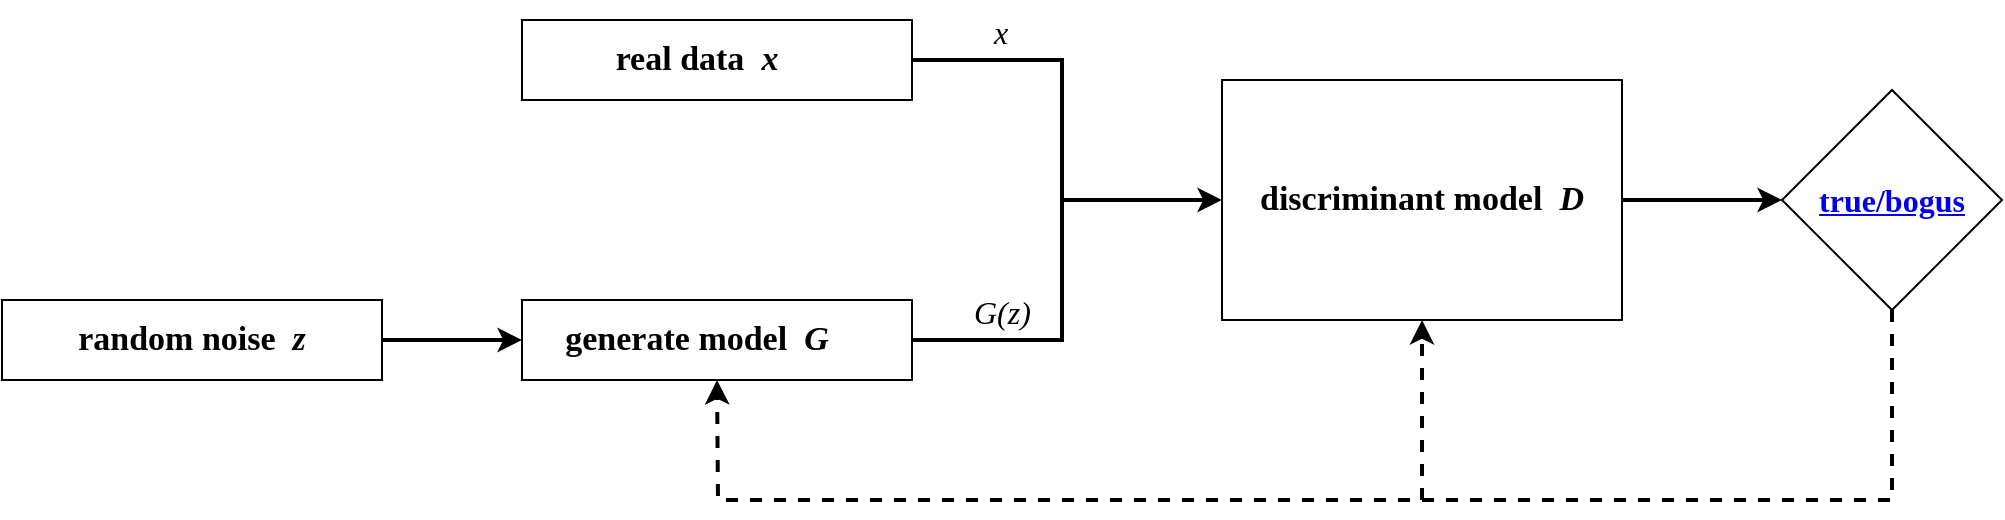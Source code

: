 <mxfile version="20.1.4" type="github">
  <diagram id="MI_aX4Lx9Gvgs7MbRMzF" name="第 1 页">
    <mxGraphModel dx="1351" dy="796" grid="1" gridSize="10" guides="1" tooltips="1" connect="1" arrows="1" fold="1" page="1" pageScale="1" pageWidth="827" pageHeight="1169" math="0" shadow="0">
      <root>
        <mxCell id="0" />
        <mxCell id="1" parent="0" />
        <mxCell id="-TxARX12ypGmGwLwUp6q-14" value="G(z)" style="text;strokeColor=none;fillColor=none;align=left;verticalAlign=middle;spacingLeft=4;spacingRight=4;overflow=hidden;points=[[0,0.5],[1,0.5]];portConstraint=eastwest;rotatable=0;fontFamily=Times New Roman;fontSize=16;fontColor=#000000;fontStyle=2" vertex="1" parent="1">
          <mxGeometry x="530" y="260" width="40" height="30" as="geometry" />
        </mxCell>
        <mxCell id="-TxARX12ypGmGwLwUp6q-6" style="edgeStyle=orthogonalEdgeStyle;rounded=0;orthogonalLoop=1;jettySize=auto;html=1;fontFamily=Times New Roman;fontSize=16;fontColor=#000000;strokeWidth=2;" edge="1" parent="1" source="-TxARX12ypGmGwLwUp6q-1" target="-TxARX12ypGmGwLwUp6q-2">
          <mxGeometry relative="1" as="geometry" />
        </mxCell>
        <mxCell id="-TxARX12ypGmGwLwUp6q-1" value="&lt;font face=&quot;Times New Roman&quot; style=&quot;&quot;&gt;&lt;span style=&quot;font-size: 17px;&quot;&gt;&lt;b&gt;random noise&amp;nbsp;&amp;nbsp;&lt;i&gt;z&lt;/i&gt;&lt;/b&gt;&lt;/span&gt;&lt;/font&gt;" style="rounded=0;whiteSpace=wrap;html=1;" vertex="1" parent="1">
          <mxGeometry x="50" y="270" width="190" height="40" as="geometry" />
        </mxCell>
        <mxCell id="-TxARX12ypGmGwLwUp6q-2" value="&lt;ul style=&quot;box-sizing: border-box; border: 0px solid currentcolor; --tw-border-spacing-x: 0; --tw-border-spacing-y: 0; --tw-translate-x: 0; --tw-translate-y: 0; --tw-rotate: 0; --tw-skew-x: 0; --tw-skew-y: 0; --tw-scale-x: 1; --tw-scale-y: 1; --tw-pan-x: ; --tw-pan-y: ; --tw-pinch-zoom: ; --tw-scroll-snap-strictness: proximity; --tw-ordinal: ; --tw-slashed-zero: ; --tw-numeric-figure: ; --tw-numeric-spacing: ; --tw-numeric-fraction: ; --tw-ring-inset: ; --tw-ring-offset-width: 0px; --tw-ring-offset-color: #fff; --tw-ring-color: rgb(59 130 246 / 0.5); --tw-ring-offset-shadow: 0 0 #0000; --tw-ring-shadow: 0 0 #0000; --tw-shadow: 0 0 #0000; --tw-shadow-colored: 0 0 #0000; --tw-blur: ; --tw-brightness: ; --tw-contrast: ; --tw-grayscale: ; --tw-hue-rotate: ; --tw-invert: ; --tw-saturate: ; --tw-sepia: ; --tw-drop-shadow: ; --tw-backdrop-blur: ; --tw-backdrop-brightness: ; --tw-backdrop-contrast: ; --tw-backdrop-grayscale: ; --tw-backdrop-hue-rotate: ; --tw-backdrop-invert: ; --tw-backdrop-opacity: ; --tw-backdrop-saturate: ; --tw-backdrop-sepia: ; list-style: none; margin: 0px; padding: 0px; caret-color: rgb(0, 0, 0); text-size-adjust: auto;&quot; aria-labelledby=&quot;alternatives-heading&quot;&gt;&lt;li style=&quot;box-sizing: border-box; border: 0px solid currentcolor; --tw-border-spacing-x: 0; --tw-border-spacing-y: 0; --tw-translate-x: 0; --tw-translate-y: 0; --tw-rotate: 0; --tw-skew-x: 0; --tw-skew-y: 0; --tw-scale-x: 1; --tw-scale-y: 1; --tw-pan-x: ; --tw-pan-y: ; --tw-pinch-zoom: ; --tw-scroll-snap-strictness: proximity; --tw-ordinal: ; --tw-slashed-zero: ; --tw-numeric-figure: ; --tw-numeric-spacing: ; --tw-numeric-fraction: ; --tw-ring-inset: ; --tw-ring-offset-width: 0px; --tw-ring-offset-color: #fff; --tw-ring-color: rgb(59 130 246 / 0.5); --tw-ring-offset-shadow: 0 0 #0000; --tw-ring-shadow: 0 0 #0000; --tw-shadow: 0 0 #0000; --tw-shadow-colored: 0 0 #0000; --tw-blur: ; --tw-brightness: ; --tw-contrast: ; --tw-grayscale: ; --tw-hue-rotate: ; --tw-invert: ; --tw-saturate: ; --tw-sepia: ; --tw-drop-shadow: ; --tw-backdrop-blur: ; --tw-backdrop-brightness: ; --tw-backdrop-contrast: ; --tw-backdrop-grayscale: ; --tw-backdrop-hue-rotate: ; --tw-backdrop-invert: ; --tw-backdrop-opacity: ; --tw-backdrop-saturate: ; --tw-backdrop-sepia: ; padding-left: 15px; padding-right: 40px; margin-left: 5px; margin-right: 0px; pointer-events: initial; cursor: initial; list-style-type: none;&quot; class=&quot;lmt__translations_as_text__item&quot;&gt;&lt;font face=&quot;Times New Roman&quot; style=&quot;font-size: 17px;&quot;&gt;&lt;b&gt;generate model&amp;nbsp;&amp;nbsp;&lt;i&gt;G&lt;/i&gt;&lt;/b&gt;&lt;/font&gt;&lt;/li&gt;&lt;/ul&gt;" style="rounded=0;whiteSpace=wrap;html=1;align=center;" vertex="1" parent="1">
          <mxGeometry x="310" y="270" width="195" height="40" as="geometry" />
        </mxCell>
        <mxCell id="-TxARX12ypGmGwLwUp6q-3" value="&lt;ul style=&quot;box-sizing: border-box; border: 0px solid currentcolor; --tw-border-spacing-x: 0; --tw-border-spacing-y: 0; --tw-translate-x: 0; --tw-translate-y: 0; --tw-rotate: 0; --tw-skew-x: 0; --tw-skew-y: 0; --tw-scale-x: 1; --tw-scale-y: 1; --tw-pan-x: ; --tw-pan-y: ; --tw-pinch-zoom: ; --tw-scroll-snap-strictness: proximity; --tw-ordinal: ; --tw-slashed-zero: ; --tw-numeric-figure: ; --tw-numeric-spacing: ; --tw-numeric-fraction: ; --tw-ring-inset: ; --tw-ring-offset-width: 0px; --tw-ring-offset-color: #fff; --tw-ring-color: rgb(59 130 246 / 0.5); --tw-ring-offset-shadow: 0 0 #0000; --tw-ring-shadow: 0 0 #0000; --tw-shadow: 0 0 #0000; --tw-shadow-colored: 0 0 #0000; --tw-blur: ; --tw-brightness: ; --tw-contrast: ; --tw-grayscale: ; --tw-hue-rotate: ; --tw-invert: ; --tw-saturate: ; --tw-sepia: ; --tw-drop-shadow: ; --tw-backdrop-blur: ; --tw-backdrop-brightness: ; --tw-backdrop-contrast: ; --tw-backdrop-grayscale: ; --tw-backdrop-hue-rotate: ; --tw-backdrop-invert: ; --tw-backdrop-opacity: ; --tw-backdrop-saturate: ; --tw-backdrop-sepia: ; list-style: none; margin: 0px; padding: 0px; caret-color: rgb(0, 0, 0); text-size-adjust: auto;&quot; aria-labelledby=&quot;alternatives-heading&quot;&gt;&lt;li style=&quot;box-sizing: border-box; border: 0px solid currentcolor; --tw-border-spacing-x: 0; --tw-border-spacing-y: 0; --tw-translate-x: 0; --tw-translate-y: 0; --tw-rotate: 0; --tw-skew-x: 0; --tw-skew-y: 0; --tw-scale-x: 1; --tw-scale-y: 1; --tw-pan-x: ; --tw-pan-y: ; --tw-pinch-zoom: ; --tw-scroll-snap-strictness: proximity; --tw-ordinal: ; --tw-slashed-zero: ; --tw-numeric-figure: ; --tw-numeric-spacing: ; --tw-numeric-fraction: ; --tw-ring-inset: ; --tw-ring-offset-width: 0px; --tw-ring-offset-color: #fff; --tw-ring-color: rgb(59 130 246 / 0.5); --tw-ring-offset-shadow: 0 0 #0000; --tw-ring-shadow: 0 0 #0000; --tw-shadow: 0 0 #0000; --tw-shadow-colored: 0 0 #0000; --tw-blur: ; --tw-brightness: ; --tw-contrast: ; --tw-grayscale: ; --tw-hue-rotate: ; --tw-invert: ; --tw-saturate: ; --tw-sepia: ; --tw-drop-shadow: ; --tw-backdrop-blur: ; --tw-backdrop-brightness: ; --tw-backdrop-contrast: ; --tw-backdrop-grayscale: ; --tw-backdrop-hue-rotate: ; --tw-backdrop-invert: ; --tw-backdrop-opacity: ; --tw-backdrop-saturate: ; --tw-backdrop-sepia: ; padding-left: 15px; padding-right: 40px; margin-left: 5px; margin-right: 0px; pointer-events: initial; cursor: initial; list-style-type: none;&quot; class=&quot;lmt__translations_as_text__item&quot;&gt;&lt;font face=&quot;Times New Roman&quot;&gt;&lt;span style=&quot;font-size: 17px;&quot;&gt;&lt;b&gt;real data&amp;nbsp;&amp;nbsp;&lt;i&gt;x&lt;/i&gt;&lt;/b&gt;&lt;/span&gt;&lt;/font&gt;&lt;/li&gt;&lt;/ul&gt;" style="rounded=0;whiteSpace=wrap;html=1;align=center;" vertex="1" parent="1">
          <mxGeometry x="310" y="130" width="195" height="40" as="geometry" />
        </mxCell>
        <mxCell id="-TxARX12ypGmGwLwUp6q-12" style="edgeStyle=orthogonalEdgeStyle;rounded=0;orthogonalLoop=1;jettySize=auto;html=1;entryX=0;entryY=0.5;entryDx=0;entryDy=0;fontFamily=Times New Roman;fontSize=16;fontColor=#000000;strokeWidth=2;" edge="1" parent="1" source="-TxARX12ypGmGwLwUp6q-4" target="-TxARX12ypGmGwLwUp6q-5">
          <mxGeometry relative="1" as="geometry" />
        </mxCell>
        <mxCell id="-TxARX12ypGmGwLwUp6q-4" value="&lt;b&gt;discriminant model&amp;nbsp; &lt;i&gt;D&lt;/i&gt;&lt;/b&gt;" style="rounded=0;whiteSpace=wrap;html=1;fontFamily=Times New Roman;fontSize=17;" vertex="1" parent="1">
          <mxGeometry x="660" y="160" width="200" height="120" as="geometry" />
        </mxCell>
        <mxCell id="-TxARX12ypGmGwLwUp6q-5" value="&lt;a style=&quot;box-sizing: border-box; border: 0px solid currentcolor; --tw-border-spacing-x: 0; --tw-border-spacing-y: 0; --tw-translate-x: 0; --tw-translate-y: 0; --tw-rotate: 0; --tw-skew-x: 0; --tw-skew-y: 0; --tw-scale-x: 1; --tw-scale-y: 1; --tw-pan-x: ; --tw-pan-y: ; --tw-pinch-zoom: ; --tw-scroll-snap-strictness: proximity; --tw-ordinal: ; --tw-slashed-zero: ; --tw-numeric-figure: ; --tw-numeric-spacing: ; --tw-numeric-fraction: ; --tw-ring-inset: ; --tw-ring-offset-width: 0px; --tw-ring-offset-color: #fff; --tw-ring-color: rgb(59 130 246 / 0.5); --tw-ring-offset-shadow: 0 0 #0000; --tw-ring-shadow: 0 0 #0000; --tw-shadow: 0 0 #0000; --tw-shadow-colored: 0 0 #0000; --tw-blur: ; --tw-brightness: ; --tw-contrast: ; --tw-grayscale: ; --tw-hue-rotate: ; --tw-invert: ; --tw-saturate: ; --tw-sepia: ; --tw-drop-shadow: ; --tw-backdrop-blur: ; --tw-backdrop-brightness: ; --tw-backdrop-contrast: ; --tw-backdrop-grayscale: ; --tw-backdrop-hue-rotate: ; --tw-backdrop-invert: ; --tw-backdrop-opacity: ; --tw-backdrop-saturate: ; --tw-backdrop-sepia: ; line-height: 24px; caret-color: rgb(38, 81, 128); text-align: left; text-size-adjust: auto;&quot; class=&quot;dictLink featured&quot; id=&quot;dictEntry10001879697&quot;&gt;&lt;font style=&quot;font-size: 16px;&quot;&gt;&lt;b&gt;true/bogus&lt;/b&gt;&lt;/font&gt;&lt;/a&gt;" style="rhombus;whiteSpace=wrap;html=1;fontFamily=Times New Roman;fontSize=17;" vertex="1" parent="1">
          <mxGeometry x="940" y="165" width="110" height="110" as="geometry" />
        </mxCell>
        <mxCell id="-TxARX12ypGmGwLwUp6q-9" value="" style="edgeStyle=elbowEdgeStyle;elbow=horizontal;endArrow=classic;html=1;rounded=0;fontFamily=Times New Roman;fontSize=16;fontColor=#000000;strokeWidth=2;exitX=1;exitY=0.5;exitDx=0;exitDy=0;entryX=0;entryY=0.5;entryDx=0;entryDy=0;" edge="1" parent="1" source="-TxARX12ypGmGwLwUp6q-2" target="-TxARX12ypGmGwLwUp6q-4">
          <mxGeometry width="50" height="50" relative="1" as="geometry">
            <mxPoint x="520" y="290" as="sourcePoint" />
            <mxPoint x="629" y="240" as="targetPoint" />
            <Array as="points">
              <mxPoint x="580" y="230" />
              <mxPoint x="569" y="280" />
            </Array>
          </mxGeometry>
        </mxCell>
        <mxCell id="-TxARX12ypGmGwLwUp6q-11" value="" style="endArrow=none;html=1;rounded=0;fontFamily=Times New Roman;fontSize=16;fontColor=#000000;strokeWidth=2;exitX=1;exitY=0.5;exitDx=0;exitDy=0;" edge="1" parent="1" source="-TxARX12ypGmGwLwUp6q-3">
          <mxGeometry width="50" height="50" relative="1" as="geometry">
            <mxPoint x="590" y="280" as="sourcePoint" />
            <mxPoint x="580" y="220" as="targetPoint" />
            <Array as="points">
              <mxPoint x="580" y="150" />
            </Array>
          </mxGeometry>
        </mxCell>
        <mxCell id="-TxARX12ypGmGwLwUp6q-13" value="x" style="text;strokeColor=none;fillColor=none;align=left;verticalAlign=middle;spacingLeft=4;spacingRight=4;overflow=hidden;points=[[0,0.5],[1,0.5]];portConstraint=eastwest;rotatable=0;fontFamily=Times New Roman;fontSize=16;fontColor=#000000;fontStyle=2" vertex="1" parent="1">
          <mxGeometry x="540" y="120" width="80" height="30" as="geometry" />
        </mxCell>
        <mxCell id="-TxARX12ypGmGwLwUp6q-15" value="" style="endArrow=classic;html=1;rounded=0;fontFamily=Times New Roman;fontSize=16;fontColor=#000000;strokeWidth=2;exitX=0.5;exitY=1;exitDx=0;exitDy=0;entryX=0.5;entryY=1;entryDx=0;entryDy=0;dashed=1;" edge="1" parent="1" source="-TxARX12ypGmGwLwUp6q-5" target="-TxARX12ypGmGwLwUp6q-2">
          <mxGeometry width="50" height="50" relative="1" as="geometry">
            <mxPoint x="800" y="280" as="sourcePoint" />
            <mxPoint x="410" y="370" as="targetPoint" />
            <Array as="points">
              <mxPoint x="995" y="370" />
              <mxPoint x="760" y="370" />
              <mxPoint x="408" y="370" />
            </Array>
          </mxGeometry>
        </mxCell>
        <mxCell id="-TxARX12ypGmGwLwUp6q-16" value="" style="endArrow=classic;html=1;rounded=0;dashed=1;fontFamily=Times New Roman;fontSize=16;fontColor=#000000;strokeWidth=2;entryX=0.5;entryY=1;entryDx=0;entryDy=0;" edge="1" parent="1" target="-TxARX12ypGmGwLwUp6q-4">
          <mxGeometry width="50" height="50" relative="1" as="geometry">
            <mxPoint x="760" y="370" as="sourcePoint" />
            <mxPoint x="720" y="230" as="targetPoint" />
          </mxGeometry>
        </mxCell>
      </root>
    </mxGraphModel>
  </diagram>
</mxfile>
